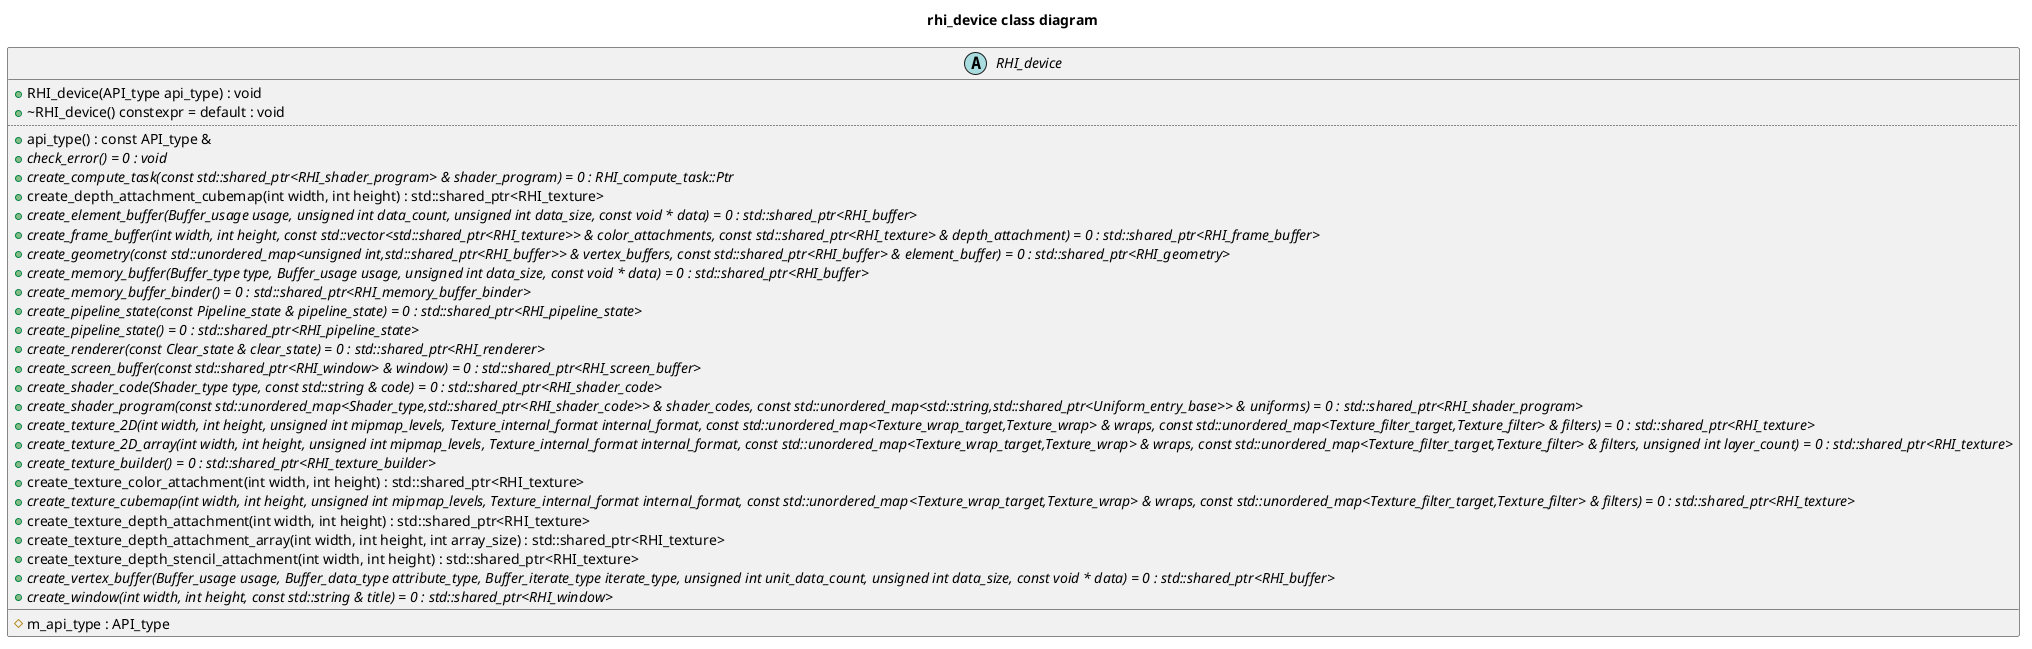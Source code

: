 @startuml
title rhi_device class diagram
abstract "RHI_device" as C_0012743932284637170494
abstract C_0012743932284637170494 {
+RHI_device(API_type api_type) : void
+~RHI_device() constexpr = default : void
..
+api_type() : const API_type &
{abstract} +check_error() = 0 : void
{abstract} +create_compute_task(const std::shared_ptr<RHI_shader_program> & shader_program) = 0 : RHI_compute_task::Ptr
+create_depth_attachment_cubemap(int width, int height) : std::shared_ptr<RHI_texture>
{abstract} +create_element_buffer(Buffer_usage usage, unsigned int data_count, unsigned int data_size, const void * data) = 0 : std::shared_ptr<RHI_buffer>
{abstract} +create_frame_buffer(int width, int height, const std::vector<std::shared_ptr<RHI_texture>> & color_attachments, const std::shared_ptr<RHI_texture> & depth_attachment) = 0 : std::shared_ptr<RHI_frame_buffer>
{abstract} +create_geometry(const std::unordered_map<unsigned int,std::shared_ptr<RHI_buffer>> & vertex_buffers, const std::shared_ptr<RHI_buffer> & element_buffer) = 0 : std::shared_ptr<RHI_geometry>
{abstract} +create_memory_buffer(Buffer_type type, Buffer_usage usage, unsigned int data_size, const void * data) = 0 : std::shared_ptr<RHI_buffer>
{abstract} +create_memory_buffer_binder() = 0 : std::shared_ptr<RHI_memory_buffer_binder>
{abstract} +create_pipeline_state(const Pipeline_state & pipeline_state) = 0 : std::shared_ptr<RHI_pipeline_state>
{abstract} +create_pipeline_state() = 0 : std::shared_ptr<RHI_pipeline_state>
{abstract} +create_renderer(const Clear_state & clear_state) = 0 : std::shared_ptr<RHI_renderer>
{abstract} +create_screen_buffer(const std::shared_ptr<RHI_window> & window) = 0 : std::shared_ptr<RHI_screen_buffer>
{abstract} +create_shader_code(Shader_type type, const std::string & code) = 0 : std::shared_ptr<RHI_shader_code>
{abstract} +create_shader_program(const std::unordered_map<Shader_type,std::shared_ptr<RHI_shader_code>> & shader_codes, const std::unordered_map<std::string,std::shared_ptr<Uniform_entry_base>> & uniforms) = 0 : std::shared_ptr<RHI_shader_program>
{abstract} +create_texture_2D(int width, int height, unsigned int mipmap_levels, Texture_internal_format internal_format, const std::unordered_map<Texture_wrap_target,Texture_wrap> & wraps, const std::unordered_map<Texture_filter_target,Texture_filter> & filters) = 0 : std::shared_ptr<RHI_texture>
{abstract} +create_texture_2D_array(int width, int height, unsigned int mipmap_levels, Texture_internal_format internal_format, const std::unordered_map<Texture_wrap_target,Texture_wrap> & wraps, const std::unordered_map<Texture_filter_target,Texture_filter> & filters, unsigned int layer_count) = 0 : std::shared_ptr<RHI_texture>
{abstract} +create_texture_builder() = 0 : std::shared_ptr<RHI_texture_builder>
+create_texture_color_attachment(int width, int height) : std::shared_ptr<RHI_texture>
{abstract} +create_texture_cubemap(int width, int height, unsigned int mipmap_levels, Texture_internal_format internal_format, const std::unordered_map<Texture_wrap_target,Texture_wrap> & wraps, const std::unordered_map<Texture_filter_target,Texture_filter> & filters) = 0 : std::shared_ptr<RHI_texture>
+create_texture_depth_attachment(int width, int height) : std::shared_ptr<RHI_texture>
+create_texture_depth_attachment_array(int width, int height, int array_size) : std::shared_ptr<RHI_texture>
+create_texture_depth_stencil_attachment(int width, int height) : std::shared_ptr<RHI_texture>
{abstract} +create_vertex_buffer(Buffer_usage usage, Buffer_data_type attribute_type, Buffer_iterate_type iterate_type, unsigned int unit_data_count, unsigned int data_size, const void * data) = 0 : std::shared_ptr<RHI_buffer>
{abstract} +create_window(int width, int height, const std::string & title) = 0 : std::shared_ptr<RHI_window>
__
#m_api_type : API_type
}

'Generated with clang-uml, version 0.6.1-15-gbf4bfdc
'LLVM version clang version 19.1.7 (Fedora 19.1.7-3.fc41)
@enduml
